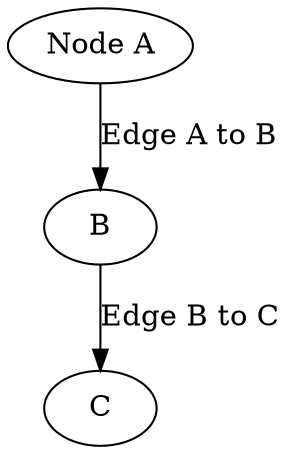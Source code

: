 digraph sample2 {
    A -> B [ label = "Edge A to B" ];
    B -> C [ label = "Edge B to C" ];
    A [label="Node A"];
}